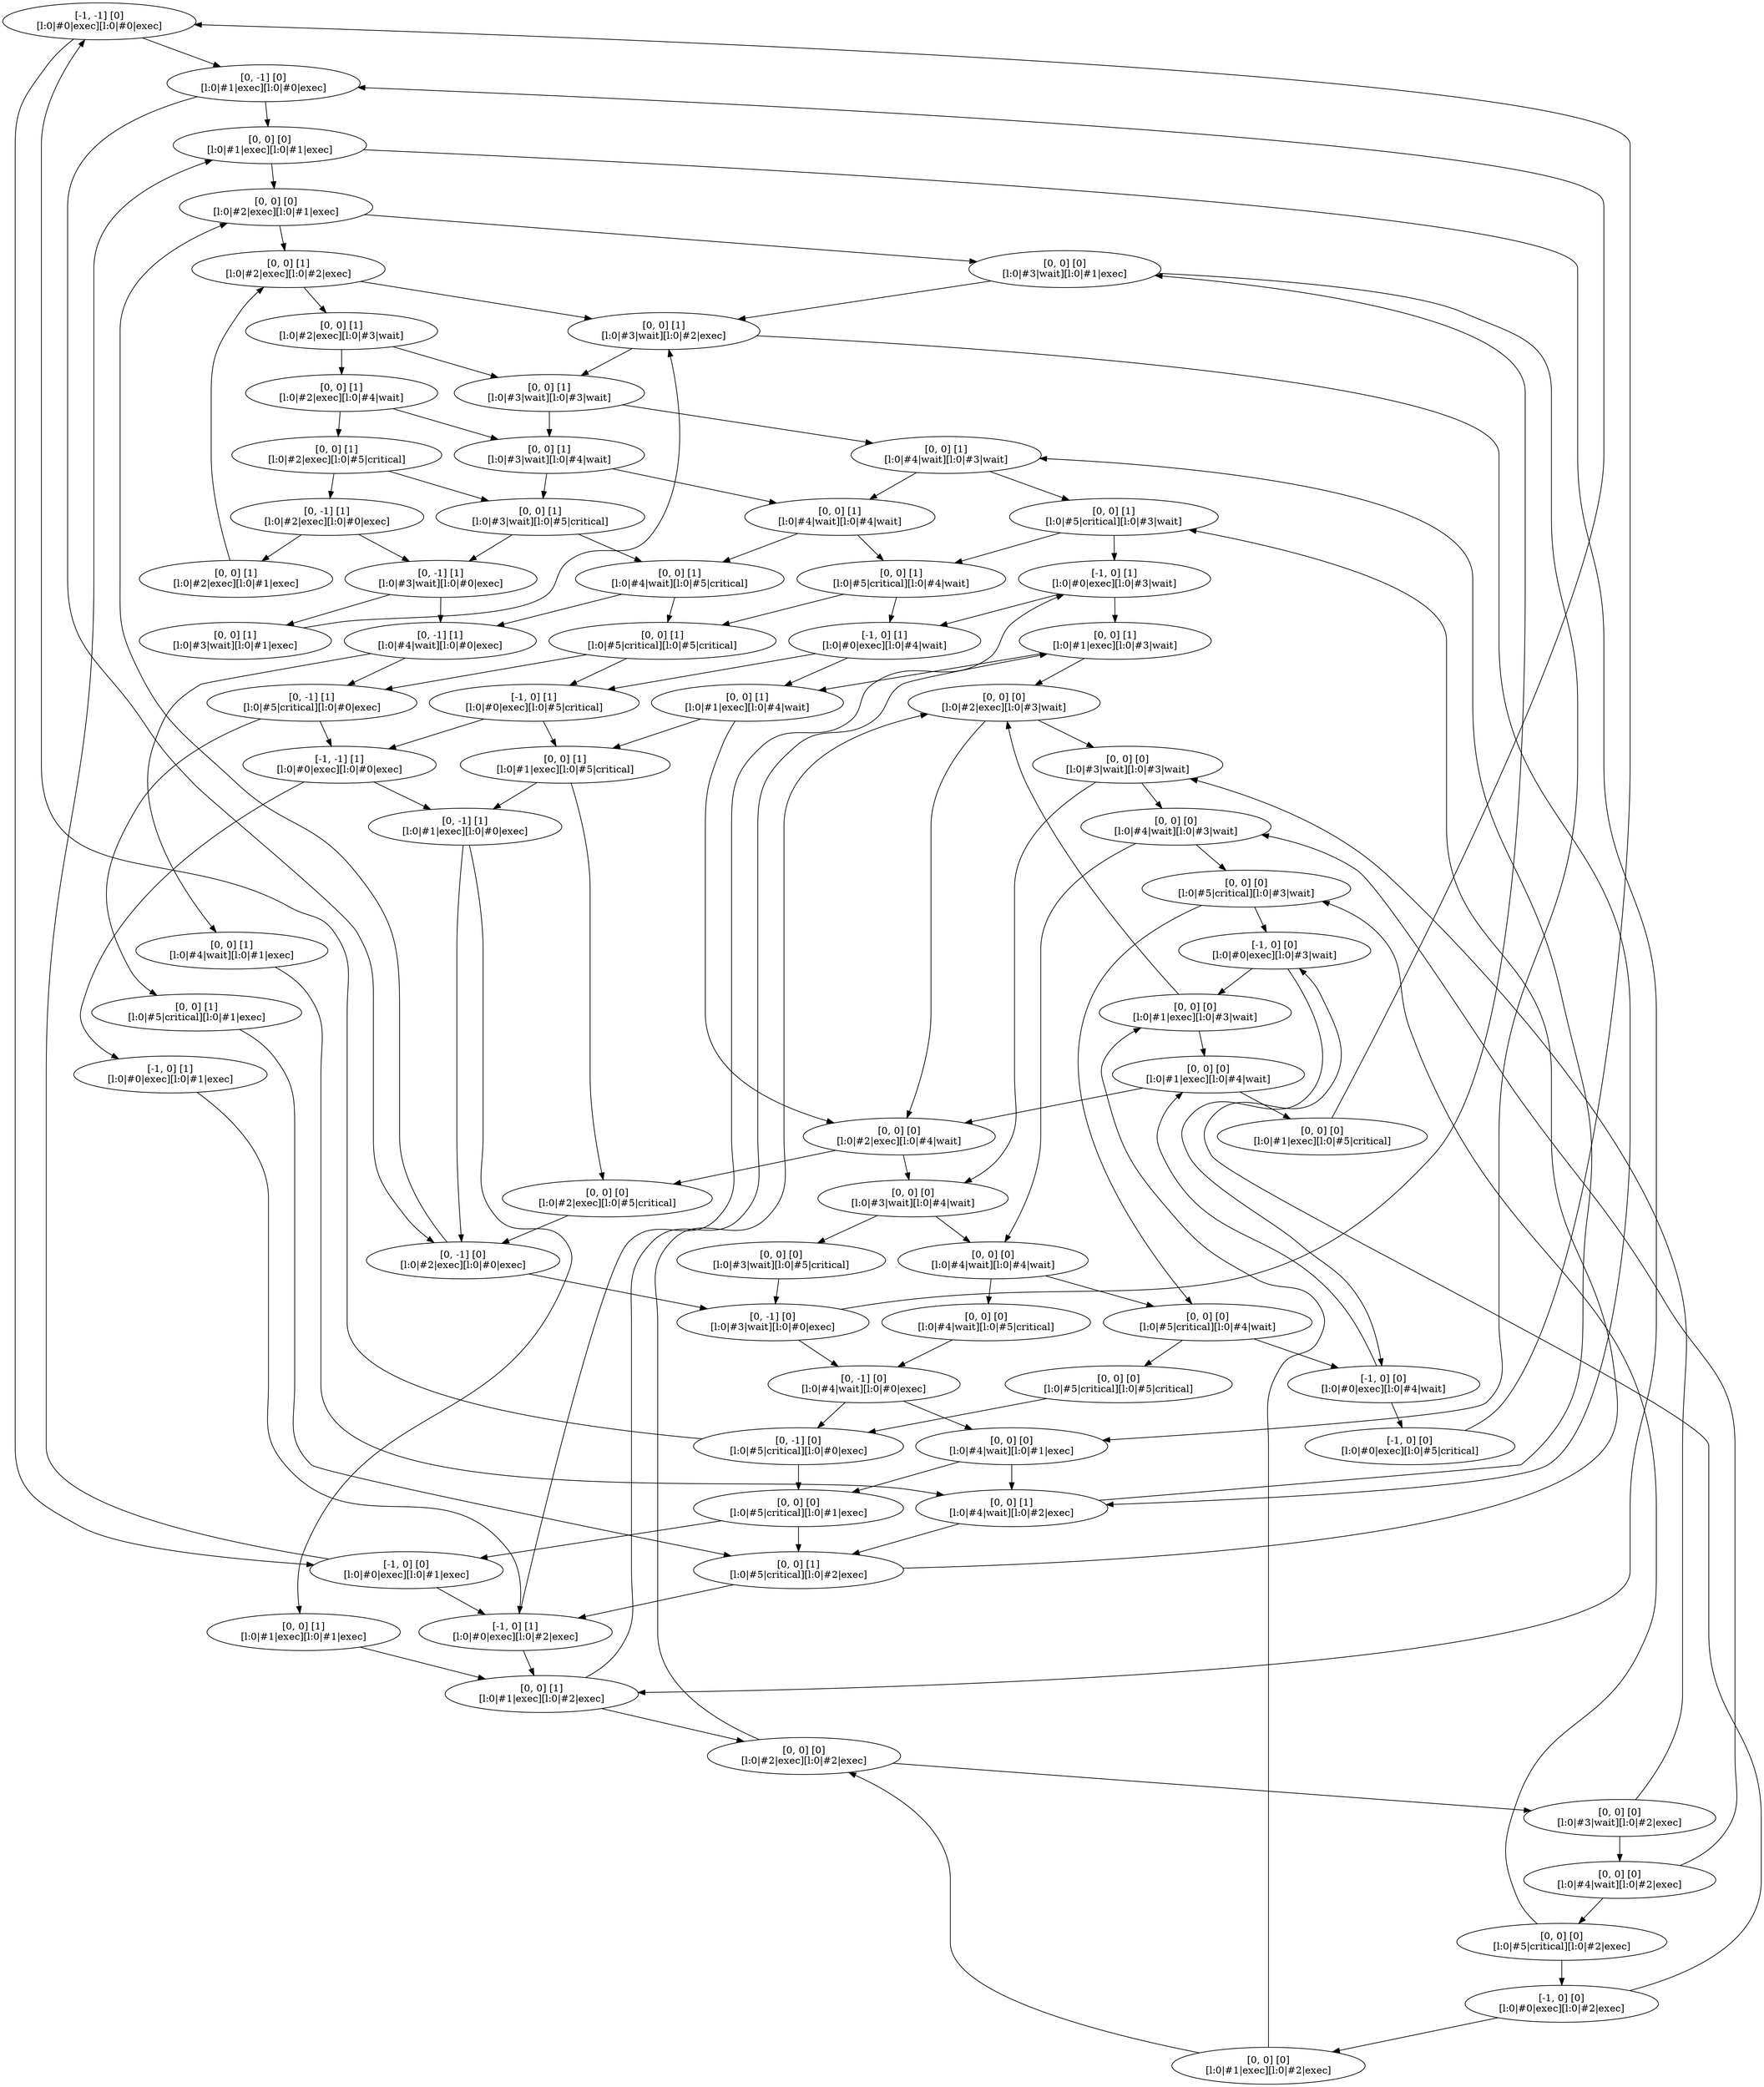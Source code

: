 digraph G {
0 [label="[-1, -1] [0]\n[l:0|#0|exec][l:0|#0|exec]"]
1 [label="[0, -1] [0]\n[l:0|#1|exec][l:0|#0|exec]"]
4 [label="[0, 0] [0]\n[l:0|#1|exec][l:0|#1|exec]"]
2 [label="[-1, 0] [0]\n[l:0|#0|exec][l:0|#1|exec]"]
3 [label="[0, -1] [0]\n[l:0|#2|exec][l:0|#0|exec]"]
6 [label="[-1, 0] [1]\n[l:0|#0|exec][l:0|#2|exec]"]
7 [label="[0, -1] [0]\n[l:0|#3|wait][l:0|#0|exec]"]
8 [label="[0, 0] [0]\n[l:0|#2|exec][l:0|#1|exec]"]
10 [label="[0, 0] [1]\n[l:0|#1|exec][l:0|#2|exec]"]
14 [label="[-1, 0] [1]\n[l:0|#0|exec][l:0|#3|wait]"]
15 [label="[0, -1] [0]\n[l:0|#4|wait][l:0|#0|exec]"]
16 [label="[0, 0] [0]\n[l:0|#3|wait][l:0|#1|exec]"]
18 [label="[0, 0] [1]\n[l:0|#2|exec][l:0|#2|exec]"]
21 [label="[0, 0] [0]\n[l:0|#2|exec][l:0|#2|exec]"]
22 [label="[0, 0] [1]\n[l:0|#1|exec][l:0|#3|wait]"]
30 [label="[-1, 0] [1]\n[l:0|#0|exec][l:0|#4|wait]"]
88 [label="[0, 0] [0]\n[l:0|#3|wait][l:0|#3|wait]"]
90 [label="[0, 0] [0]\n[l:0|#2|exec][l:0|#4|wait]"]
94 [label="[0, 0] [1]\n[l:0|#1|exec][l:0|#5|critical]"]
126 [label="[-1, -1] [1]\n[l:0|#0|exec][l:0|#0|exec]"]
130 [label="[0, 0] [1]\n[l:0|#5|critical][l:0|#2|exec]"]
134 [label="[0, 0] [1]\n[l:0|#4|wait][l:0|#3|wait]"]
142 [label="[0, 0] [1]\n[l:0|#3|wait][l:0|#4|wait]"]
70 [label="[0, 0] [1]\n[l:0|#3|wait][l:0|#3|wait]"]
78 [label="[0, 0] [1]\n[l:0|#2|exec][l:0|#4|wait]"]
87 [label="[0, 0] [0]\n[l:0|#4|wait][l:0|#2|exec]"]
34 [label="[0, 0] [1]\n[l:0|#3|wait][l:0|#2|exec]"]
32 [label="[0, 0] [0]\n[l:0|#4|wait][l:0|#1|exec]"]
31 [label="[0, -1] [0]\n[l:0|#5|critical][l:0|#0|exec]"]
38 [label="[0, 0] [1]\n[l:0|#2|exec][l:0|#3|wait]"]
43 [label="[0, 0] [0]\n[l:0|#3|wait][l:0|#2|exec]"]
44 [label="[0, 0] [0]\n[l:0|#2|exec][l:0|#3|wait]"]
46 [label="[0, 0] [1]\n[l:0|#1|exec][l:0|#4|wait]"]
62 [label="[-1, 0] [1]\n[l:0|#0|exec][l:0|#5|critical]"]
64 [label="[0, 0] [0]\n[l:0|#5|critical][l:0|#1|exec]"]
66 [label="[0, 0] [1]\n[l:0|#4|wait][l:0|#2|exec]"]
4222 [label="[0, 0] [1]\n[l:0|#5|critical][l:0|#1|exec]"]
5638 [label="[0, 0] [0]\n[l:0|#1|exec][l:0|#5|critical]"]
2110 [label="[0, -1] [1]\n[l:0|#5|critical][l:0|#0|exec]"]
2174 [label="[0, 0] [1]\n[l:0|#4|wait][l:0|#1|exec]"]
2818 [label="[0, 0] [0]\n[l:0|#1|exec][l:0|#4|wait]"]
2822 [label="[-1, 0] [0]\n[l:0|#0|exec][l:0|#5|critical]"]
158 [label="[0, 0] [1]\n[l:0|#2|exec][l:0|#5|critical]"]
175 [label="[0, 0] [0]\n[l:0|#5|critical][l:0|#2|exec]"]
176 [label="[0, 0] [0]\n[l:0|#4|wait][l:0|#3|wait]"]
178 [label="[0, 0] [0]\n[l:0|#3|wait][l:0|#4|wait]"]
182 [label="[0, 0] [0]\n[l:0|#2|exec][l:0|#5|critical]"]
190 [label="[0, -1] [1]\n[l:0|#1|exec][l:0|#0|exec]"]
254 [label="[-1, 0] [1]\n[l:0|#0|exec][l:0|#1|exec]"]
262 [label="[0, 0] [1]\n[l:0|#5|critical][l:0|#3|wait]"]
270 [label="[0, 0] [1]\n[l:0|#4|wait][l:0|#4|wait]"]
286 [label="[0, 0] [1]\n[l:0|#3|wait][l:0|#5|critical]"]
318 [label="[0, -1] [1]\n[l:0|#2|exec][l:0|#0|exec]"]
351 [label="[-1, 0] [0]\n[l:0|#0|exec][l:0|#2|exec]"]
352 [label="[0, 0] [0]\n[l:0|#5|critical][l:0|#3|wait]"]
354 [label="[0, 0] [0]\n[l:0|#4|wait][l:0|#4|wait]"]
358 [label="[0, 0] [0]\n[l:0|#3|wait][l:0|#5|critical]"]
382 [label="[0, 0] [1]\n[l:0|#1|exec][l:0|#1|exec]"]
526 [label="[0, 0] [1]\n[l:0|#5|critical][l:0|#4|wait]"]
542 [label="[0, 0] [1]\n[l:0|#4|wait][l:0|#5|critical]"]
574 [label="[0, -1] [1]\n[l:0|#3|wait][l:0|#0|exec]"]
703 [label="[0, 0] [0]\n[l:0|#1|exec][l:0|#2|exec]"]
704 [label="[-1, 0] [0]\n[l:0|#0|exec][l:0|#3|wait]"]
706 [label="[0, 0] [0]\n[l:0|#5|critical][l:0|#4|wait]"]
710 [label="[0, 0] [0]\n[l:0|#4|wait][l:0|#5|critical]"]
1054 [label="[0, 0] [1]\n[l:0|#5|critical][l:0|#5|critical]"]
1086 [label="[0, -1] [1]\n[l:0|#4|wait][l:0|#0|exec]"]
1150 [label="[0, 0] [1]\n[l:0|#3|wait][l:0|#1|exec]"]
1408 [label="[0, 0] [0]\n[l:0|#1|exec][l:0|#3|wait]"]
1410 [label="[-1, 0] [0]\n[l:0|#0|exec][l:0|#4|wait]"]
1414 [label="[0, 0] [0]\n[l:0|#5|critical][l:0|#5|critical]"]
638 [label="[0, 0] [1]\n[l:0|#2|exec][l:0|#1|exec]"]
0 -> 1
0 -> 2
1 -> 3
1 -> 4
2 -> 4
2 -> 6
3 -> 7
3 -> 8
4 -> 8
4 -> 10
6 -> 10
6 -> 14
7 -> 15
7 -> 16
8 -> 16
8 -> 18
10 -> 21
10 -> 22
14 -> 22
14 -> 30
15 -> 31
15 -> 32
16 -> 32
16 -> 34
18 -> 34
18 -> 38
21 -> 43
21 -> 44
22 -> 44
22 -> 46
30 -> 46
30 -> 62
31 -> 0
31 -> 64
32 -> 64
32 -> 66
34 -> 66
34 -> 70
38 -> 70
38 -> 78
43 -> 87
43 -> 88
44 -> 88
44 -> 90
46 -> 90
46 -> 94
62 -> 94
62 -> 126
64 -> 2
64 -> 130
66 -> 130
66 -> 134
70 -> 134
70 -> 142
78 -> 142
78 -> 158
87 -> 175
87 -> 176
88 -> 176
88 -> 178
90 -> 178
90 -> 182
94 -> 182
94 -> 190
126 -> 190
126 -> 254
130 -> 6
130 -> 262
134 -> 262
134 -> 270
142 -> 270
142 -> 286
158 -> 286
158 -> 318
175 -> 351
175 -> 352
176 -> 352
176 -> 354
178 -> 354
178 -> 358
182 -> 3
190 -> 3
190 -> 382
254 -> 6
262 -> 14
262 -> 526
270 -> 526
270 -> 542
286 -> 542
286 -> 574
318 -> 574
318 -> 638
351 -> 703
351 -> 704
352 -> 704
352 -> 706
354 -> 706
354 -> 710
358 -> 7
382 -> 10
526 -> 30
526 -> 1054
542 -> 1054
542 -> 1086
574 -> 1086
574 -> 1150
638 -> 18
703 -> 21
703 -> 1408
704 -> 1408
704 -> 1410
706 -> 1410
706 -> 1414
710 -> 15
1054 -> 62
1054 -> 2110
1086 -> 2110
1086 -> 2174
1150 -> 34
1408 -> 44
1408 -> 2818
1410 -> 2818
1410 -> 2822
1414 -> 31
2110 -> 126
2110 -> 4222
2174 -> 66
2818 -> 90
2818 -> 5638
2822 -> 0
4222 -> 130
5638 -> 1

}